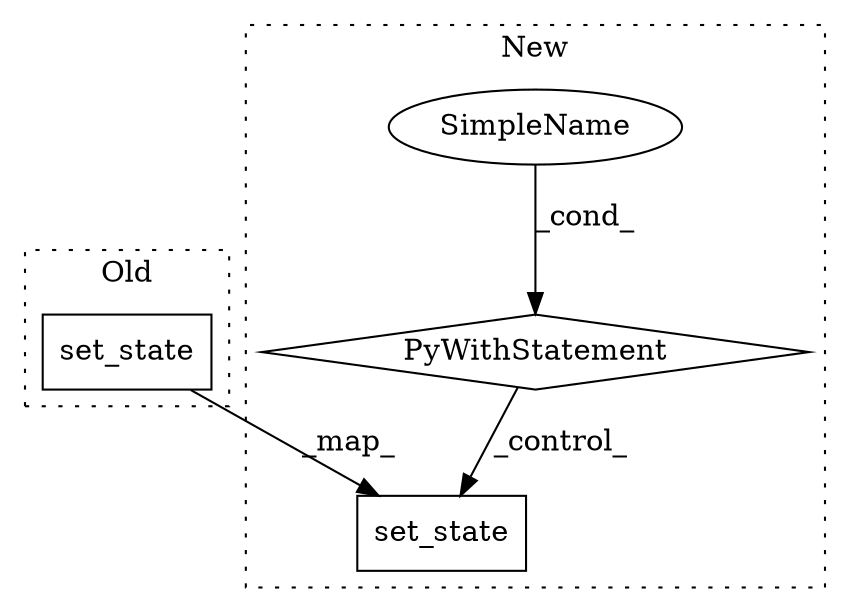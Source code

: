 digraph G {
subgraph cluster0 {
1 [label="set_state" a="32" s="2539,2554" l="10,1" shape="box"];
label = "Old";
style="dotted";
}
subgraph cluster1 {
2 [label="set_state" a="32" s="2506,2521" l="10,1" shape="box"];
3 [label="SimpleName" a="42" s="" l="" shape="ellipse"];
4 [label="PyWithStatement" a="104" s="2253,2293" l="10,2" shape="diamond"];
label = "New";
style="dotted";
}
1 -> 2 [label="_map_"];
3 -> 4 [label="_cond_"];
4 -> 2 [label="_control_"];
}